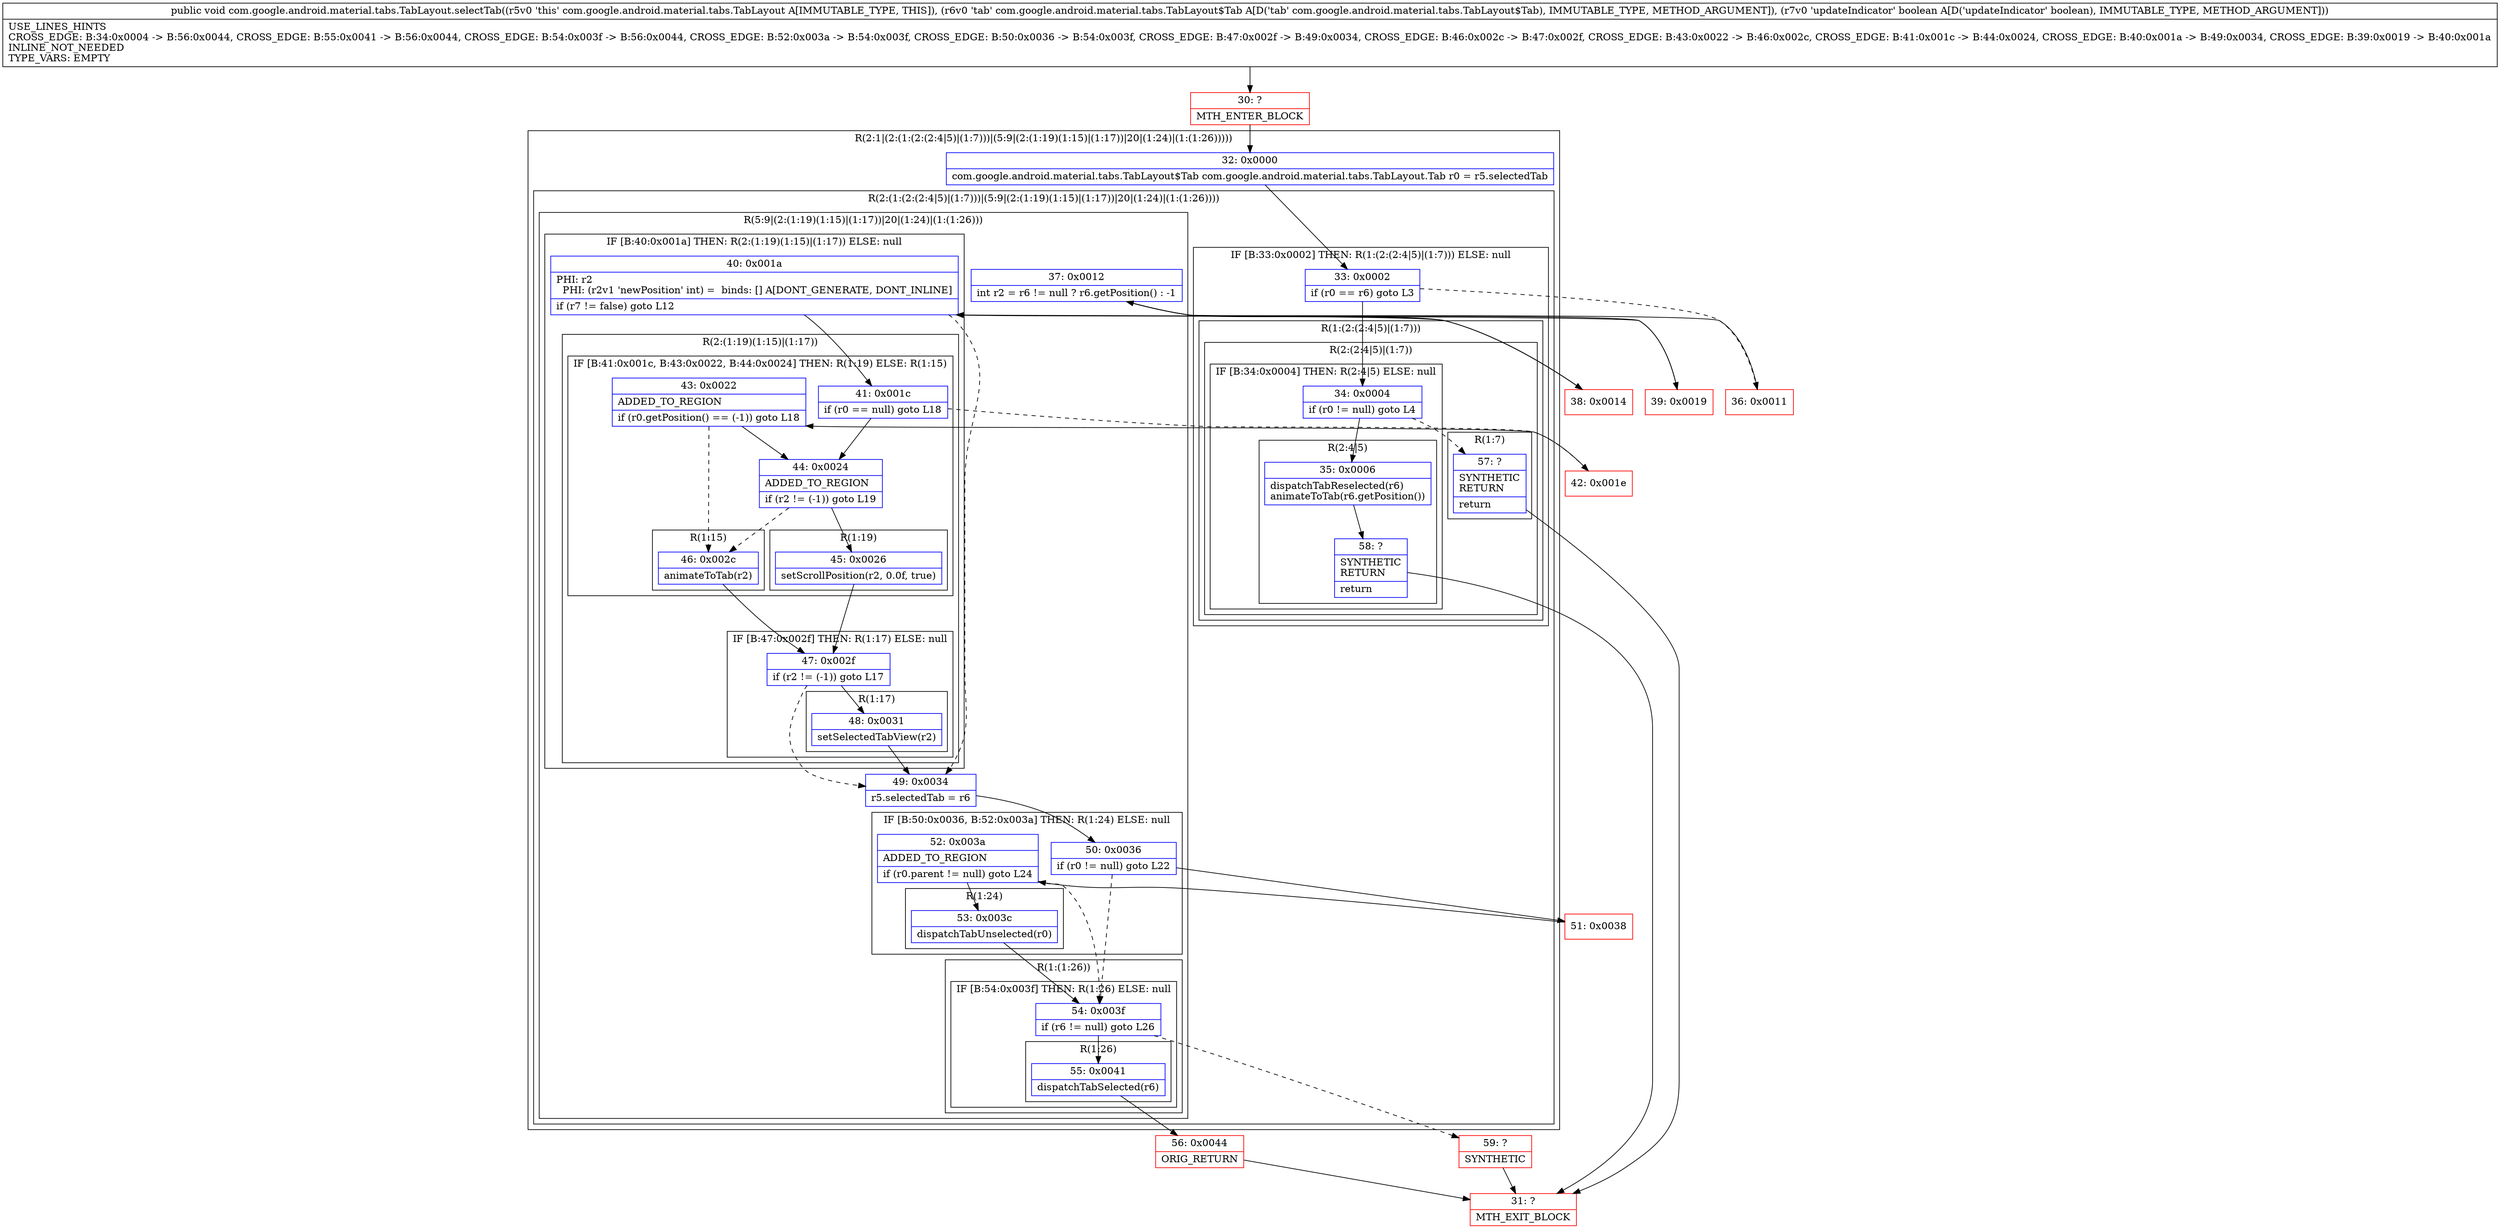 digraph "CFG forcom.google.android.material.tabs.TabLayout.selectTab(Lcom\/google\/android\/material\/tabs\/TabLayout$Tab;Z)V" {
subgraph cluster_Region_311720141 {
label = "R(2:1|(2:(1:(2:(2:4|5)|(1:7)))|(5:9|(2:(1:19)(1:15)|(1:17))|20|(1:24)|(1:(1:26)))))";
node [shape=record,color=blue];
Node_32 [shape=record,label="{32\:\ 0x0000|com.google.android.material.tabs.TabLayout$Tab com.google.android.material.tabs.TabLayout.Tab r0 = r5.selectedTab\l}"];
subgraph cluster_Region_110739924 {
label = "R(2:(1:(2:(2:4|5)|(1:7)))|(5:9|(2:(1:19)(1:15)|(1:17))|20|(1:24)|(1:(1:26))))";
node [shape=record,color=blue];
subgraph cluster_IfRegion_1452180992 {
label = "IF [B:33:0x0002] THEN: R(1:(2:(2:4|5)|(1:7))) ELSE: null";
node [shape=record,color=blue];
Node_33 [shape=record,label="{33\:\ 0x0002|if (r0 == r6) goto L3\l}"];
subgraph cluster_Region_274528835 {
label = "R(1:(2:(2:4|5)|(1:7)))";
node [shape=record,color=blue];
subgraph cluster_Region_433761504 {
label = "R(2:(2:4|5)|(1:7))";
node [shape=record,color=blue];
subgraph cluster_IfRegion_2122304479 {
label = "IF [B:34:0x0004] THEN: R(2:4|5) ELSE: null";
node [shape=record,color=blue];
Node_34 [shape=record,label="{34\:\ 0x0004|if (r0 != null) goto L4\l}"];
subgraph cluster_Region_1242644028 {
label = "R(2:4|5)";
node [shape=record,color=blue];
Node_35 [shape=record,label="{35\:\ 0x0006|dispatchTabReselected(r6)\lanimateToTab(r6.getPosition())\l}"];
Node_58 [shape=record,label="{58\:\ ?|SYNTHETIC\lRETURN\l|return\l}"];
}
}
subgraph cluster_Region_47108555 {
label = "R(1:7)";
node [shape=record,color=blue];
Node_57 [shape=record,label="{57\:\ ?|SYNTHETIC\lRETURN\l|return\l}"];
}
}
}
}
subgraph cluster_Region_628409713 {
label = "R(5:9|(2:(1:19)(1:15)|(1:17))|20|(1:24)|(1:(1:26)))";
node [shape=record,color=blue];
Node_37 [shape=record,label="{37\:\ 0x0012|int r2 = r6 != null ? r6.getPosition() : \-1\l}"];
subgraph cluster_IfRegion_1974971699 {
label = "IF [B:40:0x001a] THEN: R(2:(1:19)(1:15)|(1:17)) ELSE: null";
node [shape=record,color=blue];
Node_40 [shape=record,label="{40\:\ 0x001a|PHI: r2 \l  PHI: (r2v1 'newPosition' int) =  binds: [] A[DONT_GENERATE, DONT_INLINE]\l|if (r7 != false) goto L12\l}"];
subgraph cluster_Region_960934601 {
label = "R(2:(1:19)(1:15)|(1:17))";
node [shape=record,color=blue];
subgraph cluster_IfRegion_917155664 {
label = "IF [B:41:0x001c, B:43:0x0022, B:44:0x0024] THEN: R(1:19) ELSE: R(1:15)";
node [shape=record,color=blue];
Node_41 [shape=record,label="{41\:\ 0x001c|if (r0 == null) goto L18\l}"];
Node_43 [shape=record,label="{43\:\ 0x0022|ADDED_TO_REGION\l|if (r0.getPosition() == (\-1)) goto L18\l}"];
Node_44 [shape=record,label="{44\:\ 0x0024|ADDED_TO_REGION\l|if (r2 != (\-1)) goto L19\l}"];
subgraph cluster_Region_1179070112 {
label = "R(1:19)";
node [shape=record,color=blue];
Node_45 [shape=record,label="{45\:\ 0x0026|setScrollPosition(r2, 0.0f, true)\l}"];
}
subgraph cluster_Region_245141003 {
label = "R(1:15)";
node [shape=record,color=blue];
Node_46 [shape=record,label="{46\:\ 0x002c|animateToTab(r2)\l}"];
}
}
subgraph cluster_IfRegion_98285716 {
label = "IF [B:47:0x002f] THEN: R(1:17) ELSE: null";
node [shape=record,color=blue];
Node_47 [shape=record,label="{47\:\ 0x002f|if (r2 != (\-1)) goto L17\l}"];
subgraph cluster_Region_109554195 {
label = "R(1:17)";
node [shape=record,color=blue];
Node_48 [shape=record,label="{48\:\ 0x0031|setSelectedTabView(r2)\l}"];
}
}
}
}
Node_49 [shape=record,label="{49\:\ 0x0034|r5.selectedTab = r6\l}"];
subgraph cluster_IfRegion_122288984 {
label = "IF [B:50:0x0036, B:52:0x003a] THEN: R(1:24) ELSE: null";
node [shape=record,color=blue];
Node_50 [shape=record,label="{50\:\ 0x0036|if (r0 != null) goto L22\l}"];
Node_52 [shape=record,label="{52\:\ 0x003a|ADDED_TO_REGION\l|if (r0.parent != null) goto L24\l}"];
subgraph cluster_Region_626377527 {
label = "R(1:24)";
node [shape=record,color=blue];
Node_53 [shape=record,label="{53\:\ 0x003c|dispatchTabUnselected(r0)\l}"];
}
}
subgraph cluster_Region_2061863683 {
label = "R(1:(1:26))";
node [shape=record,color=blue];
subgraph cluster_IfRegion_240209181 {
label = "IF [B:54:0x003f] THEN: R(1:26) ELSE: null";
node [shape=record,color=blue];
Node_54 [shape=record,label="{54\:\ 0x003f|if (r6 != null) goto L26\l}"];
subgraph cluster_Region_1179105233 {
label = "R(1:26)";
node [shape=record,color=blue];
Node_55 [shape=record,label="{55\:\ 0x0041|dispatchTabSelected(r6)\l}"];
}
}
}
}
}
}
Node_30 [shape=record,color=red,label="{30\:\ ?|MTH_ENTER_BLOCK\l}"];
Node_31 [shape=record,color=red,label="{31\:\ ?|MTH_EXIT_BLOCK\l}"];
Node_36 [shape=record,color=red,label="{36\:\ 0x0011}"];
Node_38 [shape=record,color=red,label="{38\:\ 0x0014}"];
Node_42 [shape=record,color=red,label="{42\:\ 0x001e}"];
Node_51 [shape=record,color=red,label="{51\:\ 0x0038}"];
Node_56 [shape=record,color=red,label="{56\:\ 0x0044|ORIG_RETURN\l}"];
Node_59 [shape=record,color=red,label="{59\:\ ?|SYNTHETIC\l}"];
Node_39 [shape=record,color=red,label="{39\:\ 0x0019}"];
MethodNode[shape=record,label="{public void com.google.android.material.tabs.TabLayout.selectTab((r5v0 'this' com.google.android.material.tabs.TabLayout A[IMMUTABLE_TYPE, THIS]), (r6v0 'tab' com.google.android.material.tabs.TabLayout$Tab A[D('tab' com.google.android.material.tabs.TabLayout$Tab), IMMUTABLE_TYPE, METHOD_ARGUMENT]), (r7v0 'updateIndicator' boolean A[D('updateIndicator' boolean), IMMUTABLE_TYPE, METHOD_ARGUMENT]))  | USE_LINES_HINTS\lCROSS_EDGE: B:34:0x0004 \-\> B:56:0x0044, CROSS_EDGE: B:55:0x0041 \-\> B:56:0x0044, CROSS_EDGE: B:54:0x003f \-\> B:56:0x0044, CROSS_EDGE: B:52:0x003a \-\> B:54:0x003f, CROSS_EDGE: B:50:0x0036 \-\> B:54:0x003f, CROSS_EDGE: B:47:0x002f \-\> B:49:0x0034, CROSS_EDGE: B:46:0x002c \-\> B:47:0x002f, CROSS_EDGE: B:43:0x0022 \-\> B:46:0x002c, CROSS_EDGE: B:41:0x001c \-\> B:44:0x0024, CROSS_EDGE: B:40:0x001a \-\> B:49:0x0034, CROSS_EDGE: B:39:0x0019 \-\> B:40:0x001a\lINLINE_NOT_NEEDED\lTYPE_VARS: EMPTY\l}"];
MethodNode -> Node_30;Node_32 -> Node_33;
Node_33 -> Node_34;
Node_33 -> Node_36[style=dashed];
Node_34 -> Node_35;
Node_34 -> Node_57[style=dashed];
Node_35 -> Node_58;
Node_58 -> Node_31;
Node_57 -> Node_31;
Node_37 -> Node_38;
Node_37 -> Node_39;
Node_40 -> Node_41;
Node_40 -> Node_49[style=dashed];
Node_41 -> Node_42[style=dashed];
Node_41 -> Node_44;
Node_43 -> Node_44;
Node_43 -> Node_46[style=dashed];
Node_44 -> Node_45;
Node_44 -> Node_46[style=dashed];
Node_45 -> Node_47;
Node_46 -> Node_47;
Node_47 -> Node_48;
Node_47 -> Node_49[style=dashed];
Node_48 -> Node_49;
Node_49 -> Node_50;
Node_50 -> Node_51;
Node_50 -> Node_54[style=dashed];
Node_52 -> Node_53;
Node_52 -> Node_54[style=dashed];
Node_53 -> Node_54;
Node_54 -> Node_55;
Node_54 -> Node_59[style=dashed];
Node_55 -> Node_56;
Node_30 -> Node_32;
Node_36 -> Node_37;
Node_38 -> Node_40;
Node_42 -> Node_43;
Node_51 -> Node_52;
Node_56 -> Node_31;
Node_59 -> Node_31;
Node_39 -> Node_40;
}

